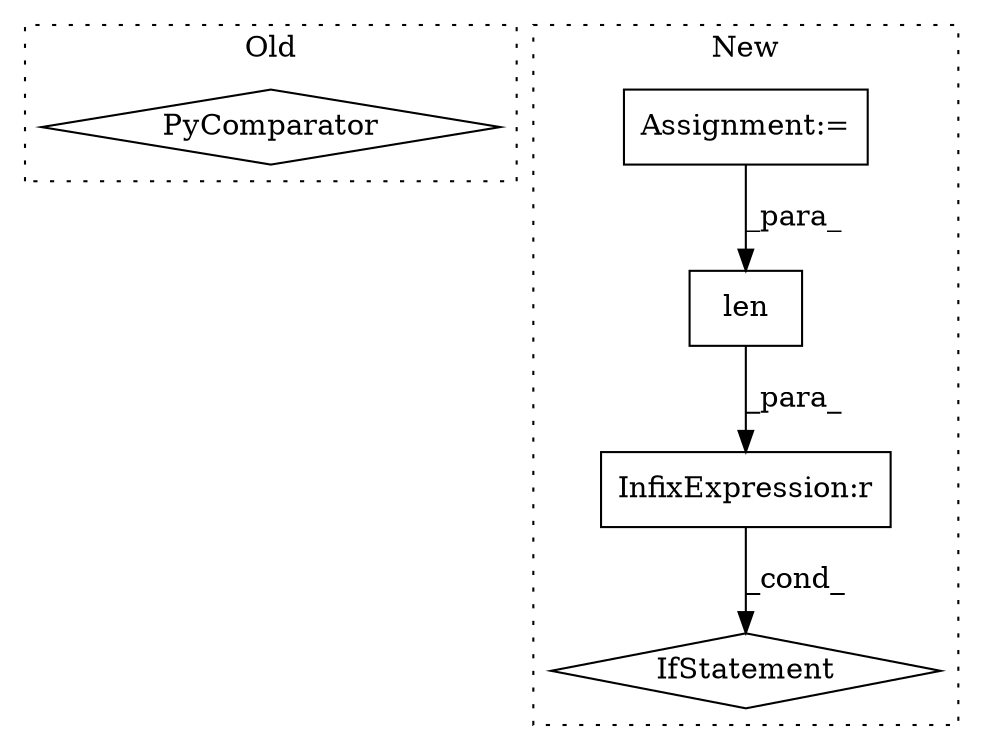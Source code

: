 digraph G {
subgraph cluster0 {
1 [label="PyComparator" a="113" s="1380" l="29" shape="diamond"];
label = "Old";
style="dotted";
}
subgraph cluster1 {
2 [label="len" a="32" s="2404,2417" l="4,1" shape="box"];
3 [label="IfStatement" a="25" s="2399,2503" l="4,2" shape="diamond"];
4 [label="InfixExpression:r" a="27" s="2418" l="4" shape="box"];
5 [label="Assignment:=" a="7" s="2350" l="1" shape="box"];
label = "New";
style="dotted";
}
2 -> 4 [label="_para_"];
4 -> 3 [label="_cond_"];
5 -> 2 [label="_para_"];
}